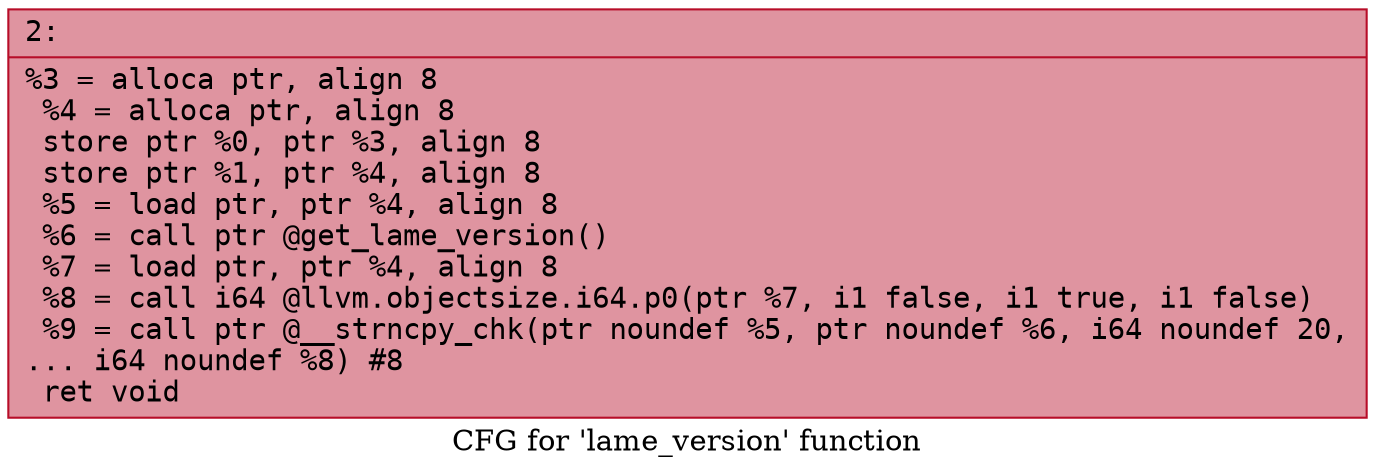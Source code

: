 digraph "CFG for 'lame_version' function" {
	label="CFG for 'lame_version' function";

	Node0x6000037186e0 [shape=record,color="#b70d28ff", style=filled, fillcolor="#b70d2870" fontname="Courier",label="{2:\l|  %3 = alloca ptr, align 8\l  %4 = alloca ptr, align 8\l  store ptr %0, ptr %3, align 8\l  store ptr %1, ptr %4, align 8\l  %5 = load ptr, ptr %4, align 8\l  %6 = call ptr @get_lame_version()\l  %7 = load ptr, ptr %4, align 8\l  %8 = call i64 @llvm.objectsize.i64.p0(ptr %7, i1 false, i1 true, i1 false)\l  %9 = call ptr @__strncpy_chk(ptr noundef %5, ptr noundef %6, i64 noundef 20,\l... i64 noundef %8) #8\l  ret void\l}"];
}
